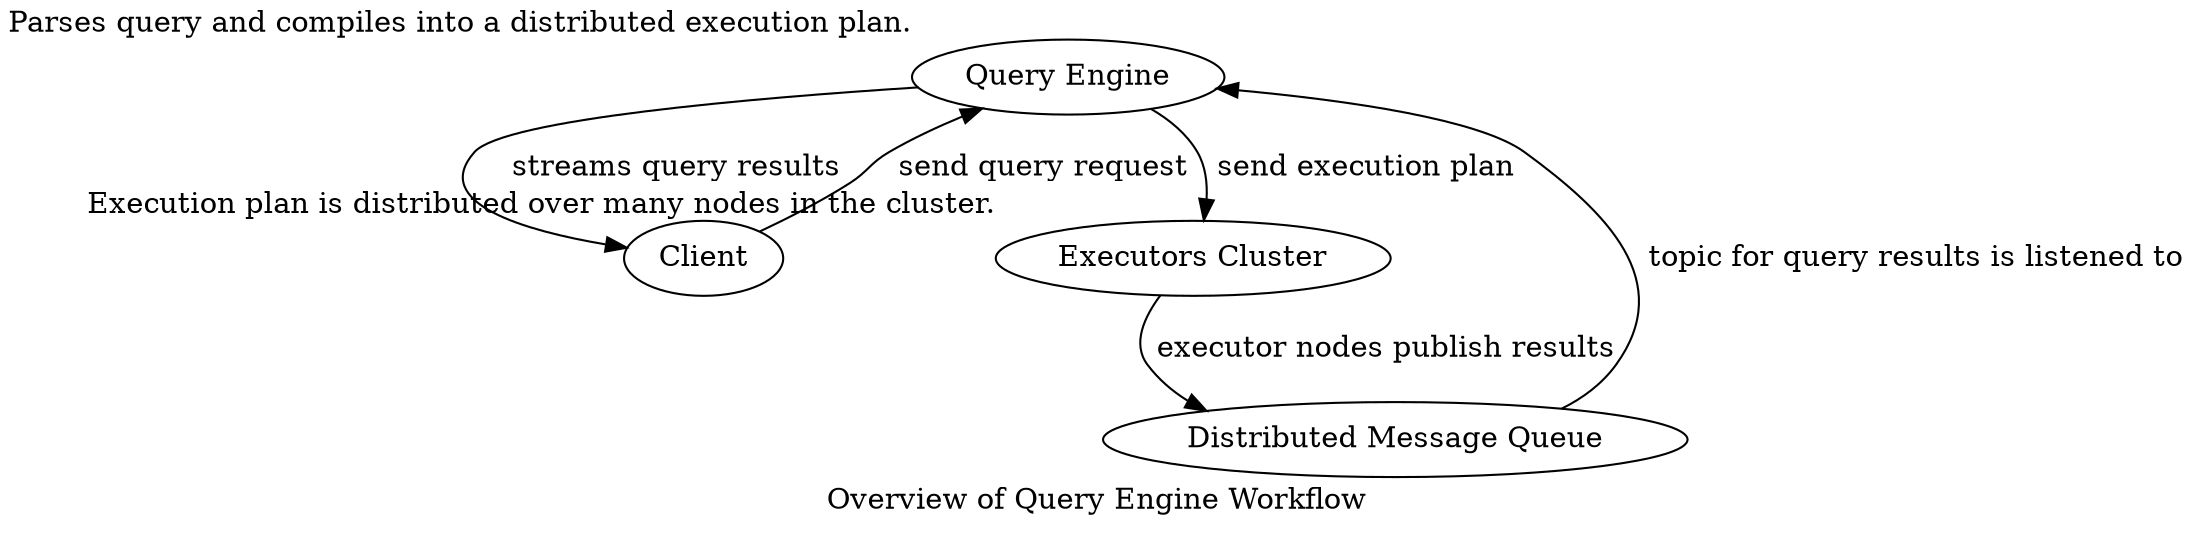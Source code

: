 digraph G {
    label = "Overview of Query Engine Workflow"
    forcelabels = true

    query_engine [label ="Query Engine", xlabel = "Parses query and compiles into a distributed execution plan."]
    client [label = "Client"]
    executors_cluster [label = "Executors Cluster", xlabel = "Execution plan is distributed over many nodes in the cluster."]
    message_queue [label = "Distributed Message Queue"]

 client -> query_engine [label = " send query request"]
 query_engine -> executors_cluster [label = " send execution plan"]
 executors_cluster -> message_queue [label = " executor nodes publish results"]
 message_queue -> query_engine [label = " topic for query results is listened to" ]
 query_engine -> client [ label = "    streams query results"]
}